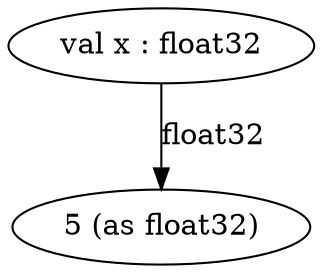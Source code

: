 digraph g {
    Decl [label="val x : float32"];
    Val [label="5 (as float32)"];

    Decl -> Val [label="float32"];
}
